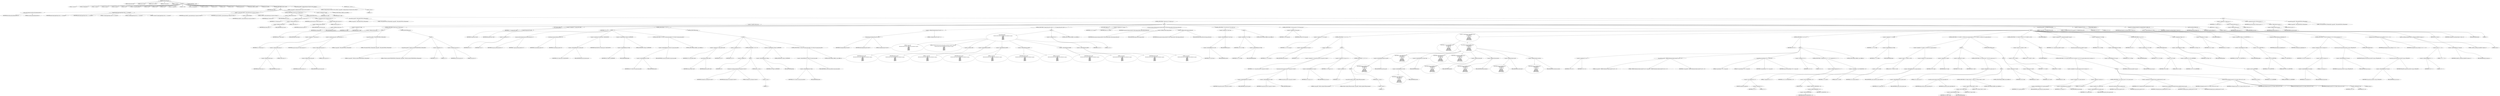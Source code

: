 digraph hostapd_notif_assoc {  
"1000121" [label = "(METHOD,hostapd_notif_assoc)" ]
"1000122" [label = "(PARAM,hostapd_data *hapd)" ]
"1000123" [label = "(PARAM,const u8 *addr)" ]
"1000124" [label = "(PARAM,const u8 *req_ies)" ]
"1000125" [label = "(PARAM,size_t req_ies_len)" ]
"1000126" [label = "(PARAM,int reassoc)" ]
"1000127" [label = "(BLOCK,,)" ]
"1000128" [label = "(LOCAL,v5: const u8 *)" ]
"1000129" [label = "(LOCAL,v6: hostapd_data *)" ]
"1000130" [label = "(LOCAL,v7: sta_info *)" ]
"1000131" [label = "(LOCAL,v8: sta_info *)" ]
"1000132" [label = "(LOCAL,v9: sta_info *)" ]
"1000133" [label = "(LOCAL,v10: int)" ]
"1000134" [label = "(LOCAL,v11: wpa_state_machine *)" ]
"1000135" [label = "(LOCAL,v12: int)" ]
"1000136" [label = "(LOCAL,v13: int)" ]
"1000137" [label = "(LOCAL,v14: int)" ]
"1000138" [label = "(LOCAL,v15: unsigned int)" ]
"1000139" [label = "(LOCAL,v17: u32)" ]
"1000140" [label = "(LOCAL,v18: hostapd_data *)" ]
"1000141" [label = "(LOCAL,v19: const u8 *)" ]
"1000142" [label = "(LOCAL,v20: u8 *)" ]
"1000143" [label = "(LOCAL,v21: int)" ]
"1000144" [label = "(LOCAL,v22: u32)" ]
"1000145" [label = "(LOCAL,wpa_ie_len: int)" ]
"1000146" [label = "(LOCAL,elems: ieee802_11_elems)" ]
"1000147" [label = "(LOCAL,eid: u8 [ 1080 ])" ]
"1000148" [label = "(CONTROL_STRUCTURE,if ( addr ),if ( addr ))" ]
"1000149" [label = "(IDENTIFIER,addr,if ( addr ))" ]
"1000150" [label = "(BLOCK,,)" ]
"1000151" [label = "(random_add_randomness,random_add_randomness(addr, 6u))" ]
"1000152" [label = "(IDENTIFIER,addr,random_add_randomness(addr, 6u))" ]
"1000153" [label = "(LITERAL,6u,random_add_randomness(addr, 6u))" ]
"1000154" [label = "(hostapd_logger,hostapd_logger(hapd, addr, 1u, 2, \"associated\"))" ]
"1000155" [label = "(IDENTIFIER,hapd,hostapd_logger(hapd, addr, 1u, 2, \"associated\"))" ]
"1000156" [label = "(IDENTIFIER,addr,hostapd_logger(hapd, addr, 1u, 2, \"associated\"))" ]
"1000157" [label = "(LITERAL,1u,hostapd_logger(hapd, addr, 1u, 2, \"associated\"))" ]
"1000158" [label = "(LITERAL,2,hostapd_logger(hapd, addr, 1u, 2, \"associated\"))" ]
"1000159" [label = "(LITERAL,\"associated\",hostapd_logger(hapd, addr, 1u, 2, \"associated\"))" ]
"1000160" [label = "(ieee802_11_parse_elems,ieee802_11_parse_elems(req_ies, req_ies_len, &elems, 0))" ]
"1000161" [label = "(IDENTIFIER,req_ies,ieee802_11_parse_elems(req_ies, req_ies_len, &elems, 0))" ]
"1000162" [label = "(IDENTIFIER,req_ies_len,ieee802_11_parse_elems(req_ies, req_ies_len, &elems, 0))" ]
"1000163" [label = "(<operator>.addressOf,&elems)" ]
"1000164" [label = "(IDENTIFIER,elems,ieee802_11_parse_elems(req_ies, req_ies_len, &elems, 0))" ]
"1000165" [label = "(LITERAL,0,ieee802_11_parse_elems(req_ies, req_ies_len, &elems, 0))" ]
"1000166" [label = "(CONTROL_STRUCTURE,if ( elems.wps_ie ),if ( elems.wps_ie ))" ]
"1000167" [label = "(<operator>.fieldAccess,elems.wps_ie)" ]
"1000168" [label = "(IDENTIFIER,elems,if ( elems.wps_ie ))" ]
"1000169" [label = "(FIELD_IDENTIFIER,wps_ie,wps_ie)" ]
"1000170" [label = "(BLOCK,,)" ]
"1000171" [label = "(<operator>.assignment,v5 = elems.wps_ie - 2)" ]
"1000172" [label = "(IDENTIFIER,v5,v5 = elems.wps_ie - 2)" ]
"1000173" [label = "(<operator>.subtraction,elems.wps_ie - 2)" ]
"1000174" [label = "(<operator>.fieldAccess,elems.wps_ie)" ]
"1000175" [label = "(IDENTIFIER,elems,elems.wps_ie - 2)" ]
"1000176" [label = "(FIELD_IDENTIFIER,wps_ie,wps_ie)" ]
"1000177" [label = "(LITERAL,2,elems.wps_ie - 2)" ]
"1000178" [label = "(<operator>.assignment,wpa_ie_len = elems.wps_ie_len + 2)" ]
"1000179" [label = "(IDENTIFIER,wpa_ie_len,wpa_ie_len = elems.wps_ie_len + 2)" ]
"1000180" [label = "(<operator>.addition,elems.wps_ie_len + 2)" ]
"1000181" [label = "(<operator>.fieldAccess,elems.wps_ie_len)" ]
"1000182" [label = "(IDENTIFIER,elems,elems.wps_ie_len + 2)" ]
"1000183" [label = "(FIELD_IDENTIFIER,wps_ie_len,wps_ie_len)" ]
"1000184" [label = "(LITERAL,2,elems.wps_ie_len + 2)" ]
"1000185" [label = "(wpa_printf,wpa_printf(2, \"STA included WPS IE in (Re)AssocReq\"))" ]
"1000186" [label = "(LITERAL,2,wpa_printf(2, \"STA included WPS IE in (Re)AssocReq\"))" ]
"1000187" [label = "(LITERAL,\"STA included WPS IE in (Re)AssocReq\",wpa_printf(2, \"STA included WPS IE in (Re)AssocReq\"))" ]
"1000188" [label = "(CONTROL_STRUCTURE,else,else)" ]
"1000189" [label = "(BLOCK,,)" ]
"1000190" [label = "(CONTROL_STRUCTURE,if ( !elems.rsn_ie ),if ( !elems.rsn_ie ))" ]
"1000191" [label = "(<operator>.logicalNot,!elems.rsn_ie)" ]
"1000192" [label = "(<operator>.fieldAccess,elems.rsn_ie)" ]
"1000193" [label = "(IDENTIFIER,elems,!elems.rsn_ie)" ]
"1000194" [label = "(FIELD_IDENTIFIER,rsn_ie,rsn_ie)" ]
"1000195" [label = "(BLOCK,,)" ]
"1000196" [label = "(<operator>.assignment,v6 = hapd)" ]
"1000197" [label = "(IDENTIFIER,v6,v6 = hapd)" ]
"1000198" [label = "(IDENTIFIER,hapd,v6 = hapd)" ]
"1000199" [label = "(CONTROL_STRUCTURE,if ( elems.wpa_ie ),if ( elems.wpa_ie ))" ]
"1000200" [label = "(<operator>.fieldAccess,elems.wpa_ie)" ]
"1000201" [label = "(IDENTIFIER,elems,if ( elems.wpa_ie ))" ]
"1000202" [label = "(FIELD_IDENTIFIER,wpa_ie,wpa_ie)" ]
"1000203" [label = "(BLOCK,,)" ]
"1000204" [label = "(<operator>.assignment,v5 = elems.wpa_ie - 2)" ]
"1000205" [label = "(IDENTIFIER,v5,v5 = elems.wpa_ie - 2)" ]
"1000206" [label = "(<operator>.subtraction,elems.wpa_ie - 2)" ]
"1000207" [label = "(<operator>.fieldAccess,elems.wpa_ie)" ]
"1000208" [label = "(IDENTIFIER,elems,elems.wpa_ie - 2)" ]
"1000209" [label = "(FIELD_IDENTIFIER,wpa_ie,wpa_ie)" ]
"1000210" [label = "(LITERAL,2,elems.wpa_ie - 2)" ]
"1000211" [label = "(<operator>.assignment,wpa_ie_len = elems.wpa_ie_len + 2)" ]
"1000212" [label = "(IDENTIFIER,wpa_ie_len,wpa_ie_len = elems.wpa_ie_len + 2)" ]
"1000213" [label = "(<operator>.addition,elems.wpa_ie_len + 2)" ]
"1000214" [label = "(<operator>.fieldAccess,elems.wpa_ie_len)" ]
"1000215" [label = "(IDENTIFIER,elems,elems.wpa_ie_len + 2)" ]
"1000216" [label = "(FIELD_IDENTIFIER,wpa_ie_len,wpa_ie_len)" ]
"1000217" [label = "(LITERAL,2,elems.wpa_ie_len + 2)" ]
"1000218" [label = "(wpa_printf,wpa_printf(2, \"STA included WPA IE in (Re)AssocReq\"))" ]
"1000219" [label = "(LITERAL,2,wpa_printf(2, \"STA included WPA IE in (Re)AssocReq\"))" ]
"1000220" [label = "(LITERAL,\"STA included WPA IE in (Re)AssocReq\",wpa_printf(2, \"STA included WPA IE in (Re)AssocReq\"))" ]
"1000221" [label = "(CONTROL_STRUCTURE,else,else)" ]
"1000222" [label = "(BLOCK,,)" ]
"1000223" [label = "(wpa_printf,wpa_printf(2, \"STA did not include WPS/RSN/WPA IE in (Re)AssocReq\"))" ]
"1000224" [label = "(LITERAL,2,wpa_printf(2, \"STA did not include WPS/RSN/WPA IE in (Re)AssocReq\"))" ]
"1000225" [label = "(LITERAL,\"STA did not include WPS/RSN/WPA IE in (Re)AssocReq\",wpa_printf(2, \"STA did not include WPS/RSN/WPA IE in (Re)AssocReq\"))" ]
"1000226" [label = "(<operator>.assignment,v5 = 0)" ]
"1000227" [label = "(IDENTIFIER,v5,v5 = 0)" ]
"1000228" [label = "(LITERAL,0,v5 = 0)" ]
"1000229" [label = "(<operator>.assignment,wpa_ie_len = 0)" ]
"1000230" [label = "(IDENTIFIER,wpa_ie_len,wpa_ie_len = 0)" ]
"1000231" [label = "(LITERAL,0,wpa_ie_len = 0)" ]
"1000232" [label = "(JUMP_TARGET,LABEL_8)" ]
"1000233" [label = "(<operator>.assignment,v7 = ap_get_sta(v6, addr))" ]
"1000234" [label = "(IDENTIFIER,v7,v7 = ap_get_sta(v6, addr))" ]
"1000235" [label = "(ap_get_sta,ap_get_sta(v6, addr))" ]
"1000236" [label = "(IDENTIFIER,v6,ap_get_sta(v6, addr))" ]
"1000237" [label = "(IDENTIFIER,addr,ap_get_sta(v6, addr))" ]
"1000238" [label = "(CONTROL_STRUCTURE,if ( v7 ),if ( v7 ))" ]
"1000239" [label = "(IDENTIFIER,v7,if ( v7 ))" ]
"1000240" [label = "(BLOCK,,)" ]
"1000241" [label = "(<operator>.assignment,v8 = v7)" ]
"1000242" [label = "(IDENTIFIER,v8,v8 = v7)" ]
"1000243" [label = "(IDENTIFIER,v7,v8 = v7)" ]
"1000244" [label = "(ap_sta_no_session_timeout,ap_sta_no_session_timeout(v6, v7))" ]
"1000245" [label = "(IDENTIFIER,v6,ap_sta_no_session_timeout(v6, v7))" ]
"1000246" [label = "(IDENTIFIER,v7,ap_sta_no_session_timeout(v6, v7))" ]
"1000247" [label = "(accounting_sta_stop,accounting_sta_stop(v6, v8))" ]
"1000248" [label = "(IDENTIFIER,v6,accounting_sta_stop(v6, v8))" ]
"1000249" [label = "(IDENTIFIER,v8,accounting_sta_stop(v6, v8))" ]
"1000250" [label = "(<operator>.assignment,v8->timeout_next = STA_NULLFUNC)" ]
"1000251" [label = "(<operator>.indirectFieldAccess,v8->timeout_next)" ]
"1000252" [label = "(IDENTIFIER,v8,v8->timeout_next = STA_NULLFUNC)" ]
"1000253" [label = "(FIELD_IDENTIFIER,timeout_next,timeout_next)" ]
"1000254" [label = "(IDENTIFIER,STA_NULLFUNC,v8->timeout_next = STA_NULLFUNC)" ]
"1000255" [label = "(<operators>.assignmentAnd,v8->flags &= 0xFFFECFFF)" ]
"1000256" [label = "(<operator>.indirectFieldAccess,v8->flags)" ]
"1000257" [label = "(IDENTIFIER,v8,v8->flags &= 0xFFFECFFF)" ]
"1000258" [label = "(FIELD_IDENTIFIER,flags,flags)" ]
"1000259" [label = "(LITERAL,0xFFFECFFF,v8->flags &= 0xFFFECFFF)" ]
"1000260" [label = "(CONTROL_STRUCTURE,if ( v6->iface->drv_max_acl_mac_addrs ),if ( v6->iface->drv_max_acl_mac_addrs ))" ]
"1000261" [label = "(<operator>.indirectFieldAccess,v6->iface->drv_max_acl_mac_addrs)" ]
"1000262" [label = "(<operator>.indirectFieldAccess,v6->iface)" ]
"1000263" [label = "(IDENTIFIER,v6,if ( v6->iface->drv_max_acl_mac_addrs ))" ]
"1000264" [label = "(FIELD_IDENTIFIER,iface,iface)" ]
"1000265" [label = "(FIELD_IDENTIFIER,drv_max_acl_mac_addrs,drv_max_acl_mac_addrs)" ]
"1000266" [label = "(CONTROL_STRUCTURE,goto LABEL_14;,goto LABEL_14;)" ]
"1000267" [label = "(CONTROL_STRUCTURE,else,else)" ]
"1000268" [label = "(BLOCK,,)" ]
"1000269" [label = "(<operator>.assignment,v9 = ap_sta_add(v6, addr))" ]
"1000270" [label = "(IDENTIFIER,v9,v9 = ap_sta_add(v6, addr))" ]
"1000271" [label = "(ap_sta_add,ap_sta_add(v6, addr))" ]
"1000272" [label = "(IDENTIFIER,v6,ap_sta_add(v6, addr))" ]
"1000273" [label = "(IDENTIFIER,addr,ap_sta_add(v6, addr))" ]
"1000274" [label = "(<operator>.assignment,v8 = v9)" ]
"1000275" [label = "(IDENTIFIER,v8,v8 = v9)" ]
"1000276" [label = "(IDENTIFIER,v9,v8 = v9)" ]
"1000277" [label = "(CONTROL_STRUCTURE,if ( !v9 ),if ( !v9 ))" ]
"1000278" [label = "(<operator>.logicalNot,!v9)" ]
"1000279" [label = "(IDENTIFIER,v9,!v9)" ]
"1000280" [label = "(BLOCK,,)" ]
"1000281" [label = "(hostapd_drv_sta_disassoc,hostapd_drv_sta_disassoc(v6, addr, 5))" ]
"1000282" [label = "(IDENTIFIER,v6,hostapd_drv_sta_disassoc(v6, addr, 5))" ]
"1000283" [label = "(IDENTIFIER,addr,hostapd_drv_sta_disassoc(v6, addr, 5))" ]
"1000284" [label = "(LITERAL,5,hostapd_drv_sta_disassoc(v6, addr, 5))" ]
"1000285" [label = "(RETURN,return -1;,return -1;)" ]
"1000286" [label = "(<operator>.minus,-1)" ]
"1000287" [label = "(LITERAL,1,-1)" ]
"1000288" [label = "(<operators>.assignmentAnd,v9->flags &= 0xFFFECFFF)" ]
"1000289" [label = "(<operator>.indirectFieldAccess,v9->flags)" ]
"1000290" [label = "(IDENTIFIER,v9,v9->flags &= 0xFFFECFFF)" ]
"1000291" [label = "(FIELD_IDENTIFIER,flags,flags)" ]
"1000292" [label = "(LITERAL,0xFFFECFFF,v9->flags &= 0xFFFECFFF)" ]
"1000293" [label = "(CONTROL_STRUCTURE,if ( v6->iface->drv_max_acl_mac_addrs ),if ( v6->iface->drv_max_acl_mac_addrs ))" ]
"1000294" [label = "(<operator>.indirectFieldAccess,v6->iface->drv_max_acl_mac_addrs)" ]
"1000295" [label = "(<operator>.indirectFieldAccess,v6->iface)" ]
"1000296" [label = "(IDENTIFIER,v6,if ( v6->iface->drv_max_acl_mac_addrs ))" ]
"1000297" [label = "(FIELD_IDENTIFIER,iface,iface)" ]
"1000298" [label = "(FIELD_IDENTIFIER,drv_max_acl_mac_addrs,drv_max_acl_mac_addrs)" ]
"1000299" [label = "(CONTROL_STRUCTURE,goto LABEL_14;,goto LABEL_14;)" ]
"1000300" [label = "(CONTROL_STRUCTURE,if ( hostapd_check_acl(v6, addr, 0) != 1 ),if ( hostapd_check_acl(v6, addr, 0) != 1 ))" ]
"1000301" [label = "(<operator>.notEquals,hostapd_check_acl(v6, addr, 0) != 1)" ]
"1000302" [label = "(hostapd_check_acl,hostapd_check_acl(v6, addr, 0))" ]
"1000303" [label = "(IDENTIFIER,v6,hostapd_check_acl(v6, addr, 0))" ]
"1000304" [label = "(IDENTIFIER,addr,hostapd_check_acl(v6, addr, 0))" ]
"1000305" [label = "(LITERAL,0,hostapd_check_acl(v6, addr, 0))" ]
"1000306" [label = "(LITERAL,1,hostapd_check_acl(v6, addr, 0) != 1)" ]
"1000307" [label = "(BLOCK,,)" ]
"1000308" [label = "(wpa_printf,wpa_printf(\n            3,\n            \"STA %02x:%02x:%02x:%02x:%02x:%02x not allowed to connect\",\n            *addr,\n            addr[1],\n            addr[2],\n            addr[3],\n            addr[4],\n            addr[5]))" ]
"1000309" [label = "(LITERAL,3,wpa_printf(\n            3,\n            \"STA %02x:%02x:%02x:%02x:%02x:%02x not allowed to connect\",\n            *addr,\n            addr[1],\n            addr[2],\n            addr[3],\n            addr[4],\n            addr[5]))" ]
"1000310" [label = "(LITERAL,\"STA %02x:%02x:%02x:%02x:%02x:%02x not allowed to connect\",wpa_printf(\n            3,\n            \"STA %02x:%02x:%02x:%02x:%02x:%02x not allowed to connect\",\n            *addr,\n            addr[1],\n            addr[2],\n            addr[3],\n            addr[4],\n            addr[5]))" ]
"1000311" [label = "(<operator>.indirection,*addr)" ]
"1000312" [label = "(IDENTIFIER,addr,wpa_printf(\n            3,\n            \"STA %02x:%02x:%02x:%02x:%02x:%02x not allowed to connect\",\n            *addr,\n            addr[1],\n            addr[2],\n            addr[3],\n            addr[4],\n            addr[5]))" ]
"1000313" [label = "(<operator>.indirectIndexAccess,addr[1])" ]
"1000314" [label = "(IDENTIFIER,addr,wpa_printf(\n            3,\n            \"STA %02x:%02x:%02x:%02x:%02x:%02x not allowed to connect\",\n            *addr,\n            addr[1],\n            addr[2],\n            addr[3],\n            addr[4],\n            addr[5]))" ]
"1000315" [label = "(LITERAL,1,wpa_printf(\n            3,\n            \"STA %02x:%02x:%02x:%02x:%02x:%02x not allowed to connect\",\n            *addr,\n            addr[1],\n            addr[2],\n            addr[3],\n            addr[4],\n            addr[5]))" ]
"1000316" [label = "(<operator>.indirectIndexAccess,addr[2])" ]
"1000317" [label = "(IDENTIFIER,addr,wpa_printf(\n            3,\n            \"STA %02x:%02x:%02x:%02x:%02x:%02x not allowed to connect\",\n            *addr,\n            addr[1],\n            addr[2],\n            addr[3],\n            addr[4],\n            addr[5]))" ]
"1000318" [label = "(LITERAL,2,wpa_printf(\n            3,\n            \"STA %02x:%02x:%02x:%02x:%02x:%02x not allowed to connect\",\n            *addr,\n            addr[1],\n            addr[2],\n            addr[3],\n            addr[4],\n            addr[5]))" ]
"1000319" [label = "(<operator>.indirectIndexAccess,addr[3])" ]
"1000320" [label = "(IDENTIFIER,addr,wpa_printf(\n            3,\n            \"STA %02x:%02x:%02x:%02x:%02x:%02x not allowed to connect\",\n            *addr,\n            addr[1],\n            addr[2],\n            addr[3],\n            addr[4],\n            addr[5]))" ]
"1000321" [label = "(LITERAL,3,wpa_printf(\n            3,\n            \"STA %02x:%02x:%02x:%02x:%02x:%02x not allowed to connect\",\n            *addr,\n            addr[1],\n            addr[2],\n            addr[3],\n            addr[4],\n            addr[5]))" ]
"1000322" [label = "(<operator>.indirectIndexAccess,addr[4])" ]
"1000323" [label = "(IDENTIFIER,addr,wpa_printf(\n            3,\n            \"STA %02x:%02x:%02x:%02x:%02x:%02x not allowed to connect\",\n            *addr,\n            addr[1],\n            addr[2],\n            addr[3],\n            addr[4],\n            addr[5]))" ]
"1000324" [label = "(LITERAL,4,wpa_printf(\n            3,\n            \"STA %02x:%02x:%02x:%02x:%02x:%02x not allowed to connect\",\n            *addr,\n            addr[1],\n            addr[2],\n            addr[3],\n            addr[4],\n            addr[5]))" ]
"1000325" [label = "(<operator>.indirectIndexAccess,addr[5])" ]
"1000326" [label = "(IDENTIFIER,addr,wpa_printf(\n            3,\n            \"STA %02x:%02x:%02x:%02x:%02x:%02x not allowed to connect\",\n            *addr,\n            addr[1],\n            addr[2],\n            addr[3],\n            addr[4],\n            addr[5]))" ]
"1000327" [label = "(LITERAL,5,wpa_printf(\n            3,\n            \"STA %02x:%02x:%02x:%02x:%02x:%02x not allowed to connect\",\n            *addr,\n            addr[1],\n            addr[2],\n            addr[3],\n            addr[4],\n            addr[5]))" ]
"1000328" [label = "(<operator>.assignment,v14 = 1)" ]
"1000329" [label = "(IDENTIFIER,v14,v14 = 1)" ]
"1000330" [label = "(LITERAL,1,v14 = 1)" ]
"1000331" [label = "(CONTROL_STRUCTURE,goto LABEL_31;,goto LABEL_31;)" ]
"1000332" [label = "(JUMP_TARGET,LABEL_14)" ]
"1000333" [label = "(<operator>.assignment,v10 = reassoc)" ]
"1000334" [label = "(IDENTIFIER,v10,v10 = reassoc)" ]
"1000335" [label = "(IDENTIFIER,reassoc,v10 = reassoc)" ]
"1000336" [label = "(ap_copy_sta_supp_op_classes,ap_copy_sta_supp_op_classes(v8, elems.supp_op_classes, elems.supp_op_classes_len))" ]
"1000337" [label = "(IDENTIFIER,v8,ap_copy_sta_supp_op_classes(v8, elems.supp_op_classes, elems.supp_op_classes_len))" ]
"1000338" [label = "(<operator>.fieldAccess,elems.supp_op_classes)" ]
"1000339" [label = "(IDENTIFIER,elems,ap_copy_sta_supp_op_classes(v8, elems.supp_op_classes, elems.supp_op_classes_len))" ]
"1000340" [label = "(FIELD_IDENTIFIER,supp_op_classes,supp_op_classes)" ]
"1000341" [label = "(<operator>.fieldAccess,elems.supp_op_classes_len)" ]
"1000342" [label = "(IDENTIFIER,elems,ap_copy_sta_supp_op_classes(v8, elems.supp_op_classes, elems.supp_op_classes_len))" ]
"1000343" [label = "(FIELD_IDENTIFIER,supp_op_classes_len,supp_op_classes_len)" ]
"1000344" [label = "(CONTROL_STRUCTURE,if ( !v6->conf->wpa ),if ( !v6->conf->wpa ))" ]
"1000345" [label = "(<operator>.logicalNot,!v6->conf->wpa)" ]
"1000346" [label = "(<operator>.indirectFieldAccess,v6->conf->wpa)" ]
"1000347" [label = "(<operator>.indirectFieldAccess,v6->conf)" ]
"1000348" [label = "(IDENTIFIER,v6,!v6->conf->wpa)" ]
"1000349" [label = "(FIELD_IDENTIFIER,conf,conf)" ]
"1000350" [label = "(FIELD_IDENTIFIER,wpa,wpa)" ]
"1000351" [label = "(BLOCK,,)" ]
"1000352" [label = "(<operator>.assignment,v15 = v8->flags)" ]
"1000353" [label = "(IDENTIFIER,v15,v15 = v8->flags)" ]
"1000354" [label = "(<operator>.indirectFieldAccess,v8->flags)" ]
"1000355" [label = "(IDENTIFIER,v8,v15 = v8->flags)" ]
"1000356" [label = "(FIELD_IDENTIFIER,flags,flags)" ]
"1000357" [label = "(CONTROL_STRUCTURE,goto LABEL_23;,goto LABEL_23;)" ]
"1000358" [label = "(CONTROL_STRUCTURE,if ( v5 && wpa_ie_len ),if ( v5 && wpa_ie_len ))" ]
"1000359" [label = "(<operator>.logicalAnd,v5 && wpa_ie_len)" ]
"1000360" [label = "(IDENTIFIER,v5,v5 && wpa_ie_len)" ]
"1000361" [label = "(IDENTIFIER,wpa_ie_len,v5 && wpa_ie_len)" ]
"1000362" [label = "(BLOCK,,)" ]
"1000363" [label = "(<operator>.assignment,v11 = v8->wpa_sm)" ]
"1000364" [label = "(IDENTIFIER,v11,v11 = v8->wpa_sm)" ]
"1000365" [label = "(<operator>.indirectFieldAccess,v8->wpa_sm)" ]
"1000366" [label = "(IDENTIFIER,v8,v11 = v8->wpa_sm)" ]
"1000367" [label = "(FIELD_IDENTIFIER,wpa_sm,wpa_sm)" ]
"1000368" [label = "(CONTROL_STRUCTURE,if ( !v11 ),if ( !v11 ))" ]
"1000369" [label = "(<operator>.logicalNot,!v11)" ]
"1000370" [label = "(IDENTIFIER,v11,!v11)" ]
"1000371" [label = "(BLOCK,,)" ]
"1000372" [label = "(<operator>.assignment,v11 = wpa_auth_sta_init(v6->wpa_auth, v8->addr, 0))" ]
"1000373" [label = "(IDENTIFIER,v11,v11 = wpa_auth_sta_init(v6->wpa_auth, v8->addr, 0))" ]
"1000374" [label = "(wpa_auth_sta_init,wpa_auth_sta_init(v6->wpa_auth, v8->addr, 0))" ]
"1000375" [label = "(<operator>.indirectFieldAccess,v6->wpa_auth)" ]
"1000376" [label = "(IDENTIFIER,v6,wpa_auth_sta_init(v6->wpa_auth, v8->addr, 0))" ]
"1000377" [label = "(FIELD_IDENTIFIER,wpa_auth,wpa_auth)" ]
"1000378" [label = "(<operator>.indirectFieldAccess,v8->addr)" ]
"1000379" [label = "(IDENTIFIER,v8,wpa_auth_sta_init(v6->wpa_auth, v8->addr, 0))" ]
"1000380" [label = "(FIELD_IDENTIFIER,addr,addr)" ]
"1000381" [label = "(LITERAL,0,wpa_auth_sta_init(v6->wpa_auth, v8->addr, 0))" ]
"1000382" [label = "(<operator>.assignment,v8->wpa_sm = v11)" ]
"1000383" [label = "(<operator>.indirectFieldAccess,v8->wpa_sm)" ]
"1000384" [label = "(IDENTIFIER,v8,v8->wpa_sm = v11)" ]
"1000385" [label = "(FIELD_IDENTIFIER,wpa_sm,wpa_sm)" ]
"1000386" [label = "(IDENTIFIER,v11,v8->wpa_sm = v11)" ]
"1000387" [label = "(CONTROL_STRUCTURE,if ( !v11 ),if ( !v11 ))" ]
"1000388" [label = "(<operator>.logicalNot,!v11)" ]
"1000389" [label = "(IDENTIFIER,v11,!v11)" ]
"1000390" [label = "(BLOCK,,)" ]
"1000391" [label = "(wpa_printf,wpa_printf(5, \"Failed to initialize WPA state machine\"))" ]
"1000392" [label = "(LITERAL,5,wpa_printf(5, \"Failed to initialize WPA state machine\"))" ]
"1000393" [label = "(LITERAL,\"Failed to initialize WPA state machine\",wpa_printf(5, \"Failed to initialize WPA state machine\"))" ]
"1000394" [label = "(RETURN,return -1;,return -1;)" ]
"1000395" [label = "(<operator>.minus,-1)" ]
"1000396" [label = "(LITERAL,1,-1)" ]
"1000397" [label = "(<operator>.assignment,v12 = wpa_validate_wpa_ie(\n                  hapd->wpa_auth,\n                  v11,\n                  v6->iface->freq,\n                  v5,\n                  wpa_ie_len,\n                  elems.mdie,\n                  elems.mdie_len,\n                  elems.owe_dh,\n                  elems.owe_dh_len))" ]
"1000398" [label = "(IDENTIFIER,v12,v12 = wpa_validate_wpa_ie(\n                  hapd->wpa_auth,\n                  v11,\n                  v6->iface->freq,\n                  v5,\n                  wpa_ie_len,\n                  elems.mdie,\n                  elems.mdie_len,\n                  elems.owe_dh,\n                  elems.owe_dh_len))" ]
"1000399" [label = "(wpa_validate_wpa_ie,wpa_validate_wpa_ie(\n                  hapd->wpa_auth,\n                  v11,\n                  v6->iface->freq,\n                  v5,\n                  wpa_ie_len,\n                  elems.mdie,\n                  elems.mdie_len,\n                  elems.owe_dh,\n                  elems.owe_dh_len))" ]
"1000400" [label = "(<operator>.indirectFieldAccess,hapd->wpa_auth)" ]
"1000401" [label = "(IDENTIFIER,hapd,wpa_validate_wpa_ie(\n                  hapd->wpa_auth,\n                  v11,\n                  v6->iface->freq,\n                  v5,\n                  wpa_ie_len,\n                  elems.mdie,\n                  elems.mdie_len,\n                  elems.owe_dh,\n                  elems.owe_dh_len))" ]
"1000402" [label = "(FIELD_IDENTIFIER,wpa_auth,wpa_auth)" ]
"1000403" [label = "(IDENTIFIER,v11,wpa_validate_wpa_ie(\n                  hapd->wpa_auth,\n                  v11,\n                  v6->iface->freq,\n                  v5,\n                  wpa_ie_len,\n                  elems.mdie,\n                  elems.mdie_len,\n                  elems.owe_dh,\n                  elems.owe_dh_len))" ]
"1000404" [label = "(<operator>.indirectFieldAccess,v6->iface->freq)" ]
"1000405" [label = "(<operator>.indirectFieldAccess,v6->iface)" ]
"1000406" [label = "(IDENTIFIER,v6,wpa_validate_wpa_ie(\n                  hapd->wpa_auth,\n                  v11,\n                  v6->iface->freq,\n                  v5,\n                  wpa_ie_len,\n                  elems.mdie,\n                  elems.mdie_len,\n                  elems.owe_dh,\n                  elems.owe_dh_len))" ]
"1000407" [label = "(FIELD_IDENTIFIER,iface,iface)" ]
"1000408" [label = "(FIELD_IDENTIFIER,freq,freq)" ]
"1000409" [label = "(IDENTIFIER,v5,wpa_validate_wpa_ie(\n                  hapd->wpa_auth,\n                  v11,\n                  v6->iface->freq,\n                  v5,\n                  wpa_ie_len,\n                  elems.mdie,\n                  elems.mdie_len,\n                  elems.owe_dh,\n                  elems.owe_dh_len))" ]
"1000410" [label = "(IDENTIFIER,wpa_ie_len,wpa_validate_wpa_ie(\n                  hapd->wpa_auth,\n                  v11,\n                  v6->iface->freq,\n                  v5,\n                  wpa_ie_len,\n                  elems.mdie,\n                  elems.mdie_len,\n                  elems.owe_dh,\n                  elems.owe_dh_len))" ]
"1000411" [label = "(<operator>.fieldAccess,elems.mdie)" ]
"1000412" [label = "(IDENTIFIER,elems,wpa_validate_wpa_ie(\n                  hapd->wpa_auth,\n                  v11,\n                  v6->iface->freq,\n                  v5,\n                  wpa_ie_len,\n                  elems.mdie,\n                  elems.mdie_len,\n                  elems.owe_dh,\n                  elems.owe_dh_len))" ]
"1000413" [label = "(FIELD_IDENTIFIER,mdie,mdie)" ]
"1000414" [label = "(<operator>.fieldAccess,elems.mdie_len)" ]
"1000415" [label = "(IDENTIFIER,elems,wpa_validate_wpa_ie(\n                  hapd->wpa_auth,\n                  v11,\n                  v6->iface->freq,\n                  v5,\n                  wpa_ie_len,\n                  elems.mdie,\n                  elems.mdie_len,\n                  elems.owe_dh,\n                  elems.owe_dh_len))" ]
"1000416" [label = "(FIELD_IDENTIFIER,mdie_len,mdie_len)" ]
"1000417" [label = "(<operator>.fieldAccess,elems.owe_dh)" ]
"1000418" [label = "(IDENTIFIER,elems,wpa_validate_wpa_ie(\n                  hapd->wpa_auth,\n                  v11,\n                  v6->iface->freq,\n                  v5,\n                  wpa_ie_len,\n                  elems.mdie,\n                  elems.mdie_len,\n                  elems.owe_dh,\n                  elems.owe_dh_len))" ]
"1000419" [label = "(FIELD_IDENTIFIER,owe_dh,owe_dh)" ]
"1000420" [label = "(<operator>.fieldAccess,elems.owe_dh_len)" ]
"1000421" [label = "(IDENTIFIER,elems,wpa_validate_wpa_ie(\n                  hapd->wpa_auth,\n                  v11,\n                  v6->iface->freq,\n                  v5,\n                  wpa_ie_len,\n                  elems.mdie,\n                  elems.mdie_len,\n                  elems.owe_dh,\n                  elems.owe_dh_len))" ]
"1000422" [label = "(FIELD_IDENTIFIER,owe_dh_len,owe_dh_len)" ]
"1000423" [label = "(CONTROL_STRUCTURE,if ( v12 ),if ( v12 ))" ]
"1000424" [label = "(IDENTIFIER,v12,if ( v12 ))" ]
"1000425" [label = "(BLOCK,,)" ]
"1000426" [label = "(<operator>.assignment,v13 = v12)" ]
"1000427" [label = "(IDENTIFIER,v13,v13 = v12)" ]
"1000428" [label = "(IDENTIFIER,v12,v13 = v12)" ]
"1000429" [label = "(wpa_printf,wpa_printf(2, \"WPA/RSN information element rejected? (res %u)\", v12))" ]
"1000430" [label = "(LITERAL,2,wpa_printf(2, \"WPA/RSN information element rejected? (res %u)\", v12))" ]
"1000431" [label = "(LITERAL,\"WPA/RSN information element rejected? (res %u)\",wpa_printf(2, \"WPA/RSN information element rejected? (res %u)\", v12))" ]
"1000432" [label = "(IDENTIFIER,v12,wpa_printf(2, \"WPA/RSN information element rejected? (res %u)\", v12))" ]
"1000433" [label = "(wpa_hexdump,wpa_hexdump(2, \"IE\", v5, wpa_ie_len))" ]
"1000434" [label = "(LITERAL,2,wpa_hexdump(2, \"IE\", v5, wpa_ie_len))" ]
"1000435" [label = "(LITERAL,\"IE\",wpa_hexdump(2, \"IE\", v5, wpa_ie_len))" ]
"1000436" [label = "(IDENTIFIER,v5,wpa_hexdump(2, \"IE\", v5, wpa_ie_len))" ]
"1000437" [label = "(IDENTIFIER,wpa_ie_len,wpa_hexdump(2, \"IE\", v5, wpa_ie_len))" ]
"1000438" [label = "(<operator>.assignment,v14 = 13)" ]
"1000439" [label = "(IDENTIFIER,v14,v14 = 13)" ]
"1000440" [label = "(LITERAL,13,v14 = 13)" ]
"1000441" [label = "(CONTROL_STRUCTURE,if ( (unsigned int)(v13 - 2) < 7 ),if ( (unsigned int)(v13 - 2) < 7 ))" ]
"1000442" [label = "(<operator>.lessThan,(unsigned int)(v13 - 2) < 7)" ]
"1000443" [label = "(<operator>.cast,(unsigned int)(v13 - 2))" ]
"1000444" [label = "(UNKNOWN,unsigned int,unsigned int)" ]
"1000445" [label = "(<operator>.subtraction,v13 - 2)" ]
"1000446" [label = "(IDENTIFIER,v13,v13 - 2)" ]
"1000447" [label = "(LITERAL,2,v13 - 2)" ]
"1000448" [label = "(LITERAL,7,(unsigned int)(v13 - 2) < 7)" ]
"1000449" [label = "(<operator>.assignment,v14 = (int)*(&off_80CD528 + v13))" ]
"1000450" [label = "(IDENTIFIER,v14,v14 = (int)*(&off_80CD528 + v13))" ]
"1000451" [label = "(<operator>.cast,(int)*(&off_80CD528 + v13))" ]
"1000452" [label = "(UNKNOWN,int,int)" ]
"1000453" [label = "(<operator>.indirection,*(&off_80CD528 + v13))" ]
"1000454" [label = "(<operator>.addition,&off_80CD528 + v13)" ]
"1000455" [label = "(<operator>.addressOf,&off_80CD528)" ]
"1000456" [label = "(IDENTIFIER,off_80CD528,&off_80CD528 + v13)" ]
"1000457" [label = "(IDENTIFIER,v13,&off_80CD528 + v13)" ]
"1000458" [label = "(CONTROL_STRUCTURE,goto LABEL_31;,goto LABEL_31;)" ]
"1000459" [label = "(<operator>.assignment,v17 = v8->flags)" ]
"1000460" [label = "(IDENTIFIER,v17,v17 = v8->flags)" ]
"1000461" [label = "(<operator>.indirectFieldAccess,v8->flags)" ]
"1000462" [label = "(IDENTIFIER,v8,v17 = v8->flags)" ]
"1000463" [label = "(FIELD_IDENTIFIER,flags,flags)" ]
"1000464" [label = "(CONTROL_STRUCTURE,if ( (v17 & 0x402) == 1026 && !v8->sa_query_timed_out ),if ( (v17 & 0x402) == 1026 && !v8->sa_query_timed_out ))" ]
"1000465" [label = "(<operator>.logicalAnd,(v17 & 0x402) == 1026 && !v8->sa_query_timed_out)" ]
"1000466" [label = "(<operator>.equals,(v17 & 0x402) == 1026)" ]
"1000467" [label = "(<operator>.and,v17 & 0x402)" ]
"1000468" [label = "(IDENTIFIER,v17,v17 & 0x402)" ]
"1000469" [label = "(LITERAL,0x402,v17 & 0x402)" ]
"1000470" [label = "(LITERAL,1026,(v17 & 0x402) == 1026)" ]
"1000471" [label = "(<operator>.logicalNot,!v8->sa_query_timed_out)" ]
"1000472" [label = "(<operator>.indirectFieldAccess,v8->sa_query_timed_out)" ]
"1000473" [label = "(IDENTIFIER,v8,!v8->sa_query_timed_out)" ]
"1000474" [label = "(FIELD_IDENTIFIER,sa_query_timed_out,sa_query_timed_out)" ]
"1000475" [label = "(BLOCK,,)" ]
"1000476" [label = "(<operator>.assignment,v18 = hapd)" ]
"1000477" [label = "(IDENTIFIER,v18,v18 = hapd)" ]
"1000478" [label = "(IDENTIFIER,hapd,v18 = hapd)" ]
"1000479" [label = "(<operator>.assignment,v19 = addr)" ]
"1000480" [label = "(IDENTIFIER,v19,v19 = addr)" ]
"1000481" [label = "(IDENTIFIER,addr,v19 = addr)" ]
"1000482" [label = "(CONTROL_STRUCTURE,if ( v8->sa_query_count > 0 ),if ( v8->sa_query_count > 0 ))" ]
"1000483" [label = "(<operator>.greaterThan,v8->sa_query_count > 0)" ]
"1000484" [label = "(<operator>.indirectFieldAccess,v8->sa_query_count)" ]
"1000485" [label = "(IDENTIFIER,v8,v8->sa_query_count > 0)" ]
"1000486" [label = "(FIELD_IDENTIFIER,sa_query_count,sa_query_count)" ]
"1000487" [label = "(LITERAL,0,v8->sa_query_count > 0)" ]
"1000488" [label = "(BLOCK,,)" ]
"1000489" [label = "(ap_check_sa_query_timeout,ap_check_sa_query_timeout(hapd, v8))" ]
"1000490" [label = "(IDENTIFIER,hapd,ap_check_sa_query_timeout(hapd, v8))" ]
"1000491" [label = "(IDENTIFIER,v8,ap_check_sa_query_timeout(hapd, v8))" ]
"1000492" [label = "(CONTROL_STRUCTURE,if ( (v8->flags & 0x402) == 1026 ),if ( (v8->flags & 0x402) == 1026 ))" ]
"1000493" [label = "(<operator>.equals,(v8->flags & 0x402) == 1026)" ]
"1000494" [label = "(<operator>.and,v8->flags & 0x402)" ]
"1000495" [label = "(<operator>.indirectFieldAccess,v8->flags)" ]
"1000496" [label = "(IDENTIFIER,v8,v8->flags & 0x402)" ]
"1000497" [label = "(FIELD_IDENTIFIER,flags,flags)" ]
"1000498" [label = "(LITERAL,0x402,v8->flags & 0x402)" ]
"1000499" [label = "(LITERAL,1026,(v8->flags & 0x402) == 1026)" ]
"1000500" [label = "(CONTROL_STRUCTURE,goto LABEL_40;,goto LABEL_40;)" ]
"1000501" [label = "(CONTROL_STRUCTURE,goto LABEL_49;,goto LABEL_49;)" ]
"1000502" [label = "(CONTROL_STRUCTURE,else,else)" ]
"1000503" [label = "(BLOCK,,)" ]
"1000504" [label = "(<operator>.assignment,v18 = hapd)" ]
"1000505" [label = "(IDENTIFIER,v18,v18 = hapd)" ]
"1000506" [label = "(IDENTIFIER,hapd,v18 = hapd)" ]
"1000507" [label = "(<operator>.assignment,v19 = addr)" ]
"1000508" [label = "(IDENTIFIER,v19,v19 = addr)" ]
"1000509" [label = "(IDENTIFIER,addr,v19 = addr)" ]
"1000510" [label = "(CONTROL_STRUCTURE,if ( (v17 & 0x402) == 1026 ),if ( (v17 & 0x402) == 1026 ))" ]
"1000511" [label = "(<operator>.equals,(v17 & 0x402) == 1026)" ]
"1000512" [label = "(<operator>.and,v17 & 0x402)" ]
"1000513" [label = "(IDENTIFIER,v17,v17 & 0x402)" ]
"1000514" [label = "(LITERAL,0x402,v17 & 0x402)" ]
"1000515" [label = "(LITERAL,1026,(v17 & 0x402) == 1026)" ]
"1000516" [label = "(BLOCK,,)" ]
"1000517" [label = "(JUMP_TARGET,LABEL_40)" ]
"1000518" [label = "(CONTROL_STRUCTURE,if ( !v8->sa_query_timed_out && v8->auth_alg != 2 ),if ( !v8->sa_query_timed_out && v8->auth_alg != 2 ))" ]
"1000519" [label = "(<operator>.logicalAnd,!v8->sa_query_timed_out && v8->auth_alg != 2)" ]
"1000520" [label = "(<operator>.logicalNot,!v8->sa_query_timed_out)" ]
"1000521" [label = "(<operator>.indirectFieldAccess,v8->sa_query_timed_out)" ]
"1000522" [label = "(IDENTIFIER,v8,!v8->sa_query_timed_out)" ]
"1000523" [label = "(FIELD_IDENTIFIER,sa_query_timed_out,sa_query_timed_out)" ]
"1000524" [label = "(<operator>.notEquals,v8->auth_alg != 2)" ]
"1000525" [label = "(<operator>.indirectFieldAccess,v8->auth_alg)" ]
"1000526" [label = "(IDENTIFIER,v8,v8->auth_alg != 2)" ]
"1000527" [label = "(FIELD_IDENTIFIER,auth_alg,auth_alg)" ]
"1000528" [label = "(LITERAL,2,v8->auth_alg != 2)" ]
"1000529" [label = "(BLOCK,,)" ]
"1000530" [label = "(CONTROL_STRUCTURE,if ( !v8->sa_query_count ),if ( !v8->sa_query_count ))" ]
"1000531" [label = "(<operator>.logicalNot,!v8->sa_query_count)" ]
"1000532" [label = "(<operator>.indirectFieldAccess,v8->sa_query_count)" ]
"1000533" [label = "(IDENTIFIER,v8,!v8->sa_query_count)" ]
"1000534" [label = "(FIELD_IDENTIFIER,sa_query_count,sa_query_count)" ]
"1000535" [label = "(ap_sta_start_sa_query,ap_sta_start_sa_query(v18, v8))" ]
"1000536" [label = "(IDENTIFIER,v18,ap_sta_start_sa_query(v18, v8))" ]
"1000537" [label = "(IDENTIFIER,v8,ap_sta_start_sa_query(v18, v8))" ]
"1000538" [label = "(<operator>.assignment,v20 = hostapd_eid_assoc_comeback_time(v18, v8, eid))" ]
"1000539" [label = "(IDENTIFIER,v20,v20 = hostapd_eid_assoc_comeback_time(v18, v8, eid))" ]
"1000540" [label = "(hostapd_eid_assoc_comeback_time,hostapd_eid_assoc_comeback_time(v18, v8, eid))" ]
"1000541" [label = "(IDENTIFIER,v18,hostapd_eid_assoc_comeback_time(v18, v8, eid))" ]
"1000542" [label = "(IDENTIFIER,v8,hostapd_eid_assoc_comeback_time(v18, v8, eid))" ]
"1000543" [label = "(IDENTIFIER,eid,hostapd_eid_assoc_comeback_time(v18, v8, eid))" ]
"1000544" [label = "(hostapd_sta_assoc,hostapd_sta_assoc(v18, v19, reassoc, 0x1Eu, eid, v20 - eid))" ]
"1000545" [label = "(IDENTIFIER,v18,hostapd_sta_assoc(v18, v19, reassoc, 0x1Eu, eid, v20 - eid))" ]
"1000546" [label = "(IDENTIFIER,v19,hostapd_sta_assoc(v18, v19, reassoc, 0x1Eu, eid, v20 - eid))" ]
"1000547" [label = "(IDENTIFIER,reassoc,hostapd_sta_assoc(v18, v19, reassoc, 0x1Eu, eid, v20 - eid))" ]
"1000548" [label = "(LITERAL,0x1Eu,hostapd_sta_assoc(v18, v19, reassoc, 0x1Eu, eid, v20 - eid))" ]
"1000549" [label = "(IDENTIFIER,eid,hostapd_sta_assoc(v18, v19, reassoc, 0x1Eu, eid, v20 - eid))" ]
"1000550" [label = "(<operator>.subtraction,v20 - eid)" ]
"1000551" [label = "(IDENTIFIER,v20,v20 - eid)" ]
"1000552" [label = "(IDENTIFIER,eid,v20 - eid)" ]
"1000553" [label = "(RETURN,return 0;,return 0;)" ]
"1000554" [label = "(LITERAL,0,return 0;)" ]
"1000555" [label = "(JUMP_TARGET,LABEL_49)" ]
"1000556" [label = "(<operator>.assignment,v21 = wpa_auth_uses_mfp(v8->wpa_sm))" ]
"1000557" [label = "(IDENTIFIER,v21,v21 = wpa_auth_uses_mfp(v8->wpa_sm))" ]
"1000558" [label = "(wpa_auth_uses_mfp,wpa_auth_uses_mfp(v8->wpa_sm))" ]
"1000559" [label = "(<operator>.indirectFieldAccess,v8->wpa_sm)" ]
"1000560" [label = "(IDENTIFIER,v8,wpa_auth_uses_mfp(v8->wpa_sm))" ]
"1000561" [label = "(FIELD_IDENTIFIER,wpa_sm,wpa_sm)" ]
"1000562" [label = "(<operator>.assignment,v22 = v8->flags)" ]
"1000563" [label = "(IDENTIFIER,v22,v22 = v8->flags)" ]
"1000564" [label = "(<operator>.indirectFieldAccess,v8->flags)" ]
"1000565" [label = "(IDENTIFIER,v8,v22 = v8->flags)" ]
"1000566" [label = "(FIELD_IDENTIFIER,flags,flags)" ]
"1000567" [label = "(CONTROL_STRUCTURE,if ( v21 ),if ( v21 ))" ]
"1000568" [label = "(IDENTIFIER,v21,if ( v21 ))" ]
"1000569" [label = "(<operator>.assignment,v15 = v22 | 0x400)" ]
"1000570" [label = "(IDENTIFIER,v15,v15 = v22 | 0x400)" ]
"1000571" [label = "(<operator>.or,v22 | 0x400)" ]
"1000572" [label = "(IDENTIFIER,v22,v22 | 0x400)" ]
"1000573" [label = "(LITERAL,0x400,v22 | 0x400)" ]
"1000574" [label = "(CONTROL_STRUCTURE,else,else)" ]
"1000575" [label = "(<operator>.assignment,v15 = v22 & 0xFFFFFBFF)" ]
"1000576" [label = "(IDENTIFIER,v15,v15 = v22 & 0xFFFFFBFF)" ]
"1000577" [label = "(<operator>.and,v22 & 0xFFFFFBFF)" ]
"1000578" [label = "(IDENTIFIER,v22,v22 & 0xFFFFFBFF)" ]
"1000579" [label = "(LITERAL,0xFFFFFBFF,v22 & 0xFFFFFBFF)" ]
"1000580" [label = "(<operator>.assignment,v8->flags = v15)" ]
"1000581" [label = "(<operator>.indirectFieldAccess,v8->flags)" ]
"1000582" [label = "(IDENTIFIER,v8,v8->flags = v15)" ]
"1000583" [label = "(FIELD_IDENTIFIER,flags,flags)" ]
"1000584" [label = "(IDENTIFIER,v15,v8->flags = v15)" ]
"1000585" [label = "(<operator>.assignment,v10 = reassoc)" ]
"1000586" [label = "(IDENTIFIER,v10,v10 = reassoc)" ]
"1000587" [label = "(IDENTIFIER,reassoc,v10 = reassoc)" ]
"1000588" [label = "(JUMP_TARGET,LABEL_23)" ]
"1000589" [label = "(<operator>.assignment,v8->flags = v15 & 0xFFF7FFFC | 3)" ]
"1000590" [label = "(<operator>.indirectFieldAccess,v8->flags)" ]
"1000591" [label = "(IDENTIFIER,v8,v8->flags = v15 & 0xFFF7FFFC | 3)" ]
"1000592" [label = "(FIELD_IDENTIFIER,flags,flags)" ]
"1000593" [label = "(<operator>.or,v15 & 0xFFF7FFFC | 3)" ]
"1000594" [label = "(<operator>.and,v15 & 0xFFF7FFFC)" ]
"1000595" [label = "(IDENTIFIER,v15,v15 & 0xFFF7FFFC)" ]
"1000596" [label = "(LITERAL,0xFFF7FFFC,v15 & 0xFFF7FFFC)" ]
"1000597" [label = "(LITERAL,3,v15 & 0xFFF7FFFC | 3)" ]
"1000598" [label = "(hostapd_set_sta_flags,hostapd_set_sta_flags(hapd, v8))" ]
"1000599" [label = "(IDENTIFIER,hapd,hostapd_set_sta_flags(hapd, v8))" ]
"1000600" [label = "(IDENTIFIER,v8,hostapd_set_sta_flags(hapd, v8))" ]
"1000601" [label = "(CONTROL_STRUCTURE,if ( v10 && v8->auth_alg == 2 ),if ( v10 && v8->auth_alg == 2 ))" ]
"1000602" [label = "(<operator>.logicalAnd,v10 && v8->auth_alg == 2)" ]
"1000603" [label = "(IDENTIFIER,v10,v10 && v8->auth_alg == 2)" ]
"1000604" [label = "(<operator>.equals,v8->auth_alg == 2)" ]
"1000605" [label = "(<operator>.indirectFieldAccess,v8->auth_alg)" ]
"1000606" [label = "(IDENTIFIER,v8,v8->auth_alg == 2)" ]
"1000607" [label = "(FIELD_IDENTIFIER,auth_alg,auth_alg)" ]
"1000608" [label = "(LITERAL,2,v8->auth_alg == 2)" ]
"1000609" [label = "(wpa_auth_sm_event,wpa_auth_sm_event(v8->wpa_sm, WPA_ASSOC_FT))" ]
"1000610" [label = "(<operator>.indirectFieldAccess,v8->wpa_sm)" ]
"1000611" [label = "(IDENTIFIER,v8,wpa_auth_sm_event(v8->wpa_sm, WPA_ASSOC_FT))" ]
"1000612" [label = "(FIELD_IDENTIFIER,wpa_sm,wpa_sm)" ]
"1000613" [label = "(IDENTIFIER,WPA_ASSOC_FT,wpa_auth_sm_event(v8->wpa_sm, WPA_ASSOC_FT))" ]
"1000614" [label = "(CONTROL_STRUCTURE,else,else)" ]
"1000615" [label = "(wpa_auth_sm_event,wpa_auth_sm_event(v8->wpa_sm, WPA_ASSOC))" ]
"1000616" [label = "(<operator>.indirectFieldAccess,v8->wpa_sm)" ]
"1000617" [label = "(IDENTIFIER,v8,wpa_auth_sm_event(v8->wpa_sm, WPA_ASSOC))" ]
"1000618" [label = "(FIELD_IDENTIFIER,wpa_sm,wpa_sm)" ]
"1000619" [label = "(IDENTIFIER,WPA_ASSOC,wpa_auth_sm_event(v8->wpa_sm, WPA_ASSOC))" ]
"1000620" [label = "(hostapd_new_assoc_sta,hostapd_new_assoc_sta(hapd, v8, (v15 >> 1) & 1))" ]
"1000621" [label = "(IDENTIFIER,hapd,hostapd_new_assoc_sta(hapd, v8, (v15 >> 1) & 1))" ]
"1000622" [label = "(IDENTIFIER,v8,hostapd_new_assoc_sta(hapd, v8, (v15 >> 1) & 1))" ]
"1000623" [label = "(<operator>.and,(v15 >> 1) & 1)" ]
"1000624" [label = "(<operator>.arithmeticShiftRight,v15 >> 1)" ]
"1000625" [label = "(IDENTIFIER,v15,v15 >> 1)" ]
"1000626" [label = "(LITERAL,1,v15 >> 1)" ]
"1000627" [label = "(LITERAL,1,(v15 >> 1) & 1)" ]
"1000628" [label = "(ieee802_1x_notify_port_enabled,ieee802_1x_notify_port_enabled(v8->eapol_sm, 1))" ]
"1000629" [label = "(<operator>.indirectFieldAccess,v8->eapol_sm)" ]
"1000630" [label = "(IDENTIFIER,v8,ieee802_1x_notify_port_enabled(v8->eapol_sm, 1))" ]
"1000631" [label = "(FIELD_IDENTIFIER,eapol_sm,eapol_sm)" ]
"1000632" [label = "(LITERAL,1,ieee802_1x_notify_port_enabled(v8->eapol_sm, 1))" ]
"1000633" [label = "(RETURN,return 0;,return 0;)" ]
"1000634" [label = "(LITERAL,0,return 0;)" ]
"1000635" [label = "(wpa_printf,wpa_printf(2, \"No WPA/RSN IE from STA\"))" ]
"1000636" [label = "(LITERAL,2,wpa_printf(2, \"No WPA/RSN IE from STA\"))" ]
"1000637" [label = "(LITERAL,\"No WPA/RSN IE from STA\",wpa_printf(2, \"No WPA/RSN IE from STA\"))" ]
"1000638" [label = "(<operator>.assignment,v14 = 13)" ]
"1000639" [label = "(IDENTIFIER,v14,v14 = 13)" ]
"1000640" [label = "(LITERAL,13,v14 = 13)" ]
"1000641" [label = "(JUMP_TARGET,LABEL_31)" ]
"1000642" [label = "(hostapd_drv_sta_disassoc,hostapd_drv_sta_disassoc(hapd, v8->addr, v14))" ]
"1000643" [label = "(IDENTIFIER,hapd,hostapd_drv_sta_disassoc(hapd, v8->addr, v14))" ]
"1000644" [label = "(<operator>.indirectFieldAccess,v8->addr)" ]
"1000645" [label = "(IDENTIFIER,v8,hostapd_drv_sta_disassoc(hapd, v8->addr, v14))" ]
"1000646" [label = "(FIELD_IDENTIFIER,addr,addr)" ]
"1000647" [label = "(IDENTIFIER,v14,hostapd_drv_sta_disassoc(hapd, v8->addr, v14))" ]
"1000648" [label = "(ap_free_sta,ap_free_sta(hapd, v8))" ]
"1000649" [label = "(IDENTIFIER,hapd,ap_free_sta(hapd, v8))" ]
"1000650" [label = "(IDENTIFIER,v8,ap_free_sta(hapd, v8))" ]
"1000651" [label = "(RETURN,return -1;,return -1;)" ]
"1000652" [label = "(<operator>.minus,-1)" ]
"1000653" [label = "(LITERAL,1,-1)" ]
"1000654" [label = "(<operator>.assignment,v5 = elems.rsn_ie - 2)" ]
"1000655" [label = "(IDENTIFIER,v5,v5 = elems.rsn_ie - 2)" ]
"1000656" [label = "(<operator>.subtraction,elems.rsn_ie - 2)" ]
"1000657" [label = "(<operator>.fieldAccess,elems.rsn_ie)" ]
"1000658" [label = "(IDENTIFIER,elems,elems.rsn_ie - 2)" ]
"1000659" [label = "(FIELD_IDENTIFIER,rsn_ie,rsn_ie)" ]
"1000660" [label = "(LITERAL,2,elems.rsn_ie - 2)" ]
"1000661" [label = "(<operator>.assignment,wpa_ie_len = elems.rsn_ie_len + 2)" ]
"1000662" [label = "(IDENTIFIER,wpa_ie_len,wpa_ie_len = elems.rsn_ie_len + 2)" ]
"1000663" [label = "(<operator>.addition,elems.rsn_ie_len + 2)" ]
"1000664" [label = "(<operator>.fieldAccess,elems.rsn_ie_len)" ]
"1000665" [label = "(IDENTIFIER,elems,elems.rsn_ie_len + 2)" ]
"1000666" [label = "(FIELD_IDENTIFIER,rsn_ie_len,rsn_ie_len)" ]
"1000667" [label = "(LITERAL,2,elems.rsn_ie_len + 2)" ]
"1000668" [label = "(wpa_printf,wpa_printf(2, \"STA included RSN IE in (Re)AssocReq\"))" ]
"1000669" [label = "(LITERAL,2,wpa_printf(2, \"STA included RSN IE in (Re)AssocReq\"))" ]
"1000670" [label = "(LITERAL,\"STA included RSN IE in (Re)AssocReq\",wpa_printf(2, \"STA included RSN IE in (Re)AssocReq\"))" ]
"1000671" [label = "(<operator>.assignment,v6 = hapd)" ]
"1000672" [label = "(IDENTIFIER,v6,v6 = hapd)" ]
"1000673" [label = "(IDENTIFIER,hapd,v6 = hapd)" ]
"1000674" [label = "(CONTROL_STRUCTURE,goto LABEL_8;,goto LABEL_8;)" ]
"1000675" [label = "(wpa_printf,wpa_printf(2, \"hostapd_notif_assoc: Skip event with no address\"))" ]
"1000676" [label = "(LITERAL,2,wpa_printf(2, \"hostapd_notif_assoc: Skip event with no address\"))" ]
"1000677" [label = "(LITERAL,\"hostapd_notif_assoc: Skip event with no address\",wpa_printf(2, \"hostapd_notif_assoc: Skip event with no address\"))" ]
"1000678" [label = "(RETURN,return -1;,return -1;)" ]
"1000679" [label = "(<operator>.minus,-1)" ]
"1000680" [label = "(LITERAL,1,-1)" ]
"1000681" [label = "(METHOD_RETURN,int __cdecl)" ]
  "1000121" -> "1000122" 
  "1000121" -> "1000123" 
  "1000121" -> "1000124" 
  "1000121" -> "1000125" 
  "1000121" -> "1000126" 
  "1000121" -> "1000127" 
  "1000121" -> "1000681" 
  "1000127" -> "1000128" 
  "1000127" -> "1000129" 
  "1000127" -> "1000130" 
  "1000127" -> "1000131" 
  "1000127" -> "1000132" 
  "1000127" -> "1000133" 
  "1000127" -> "1000134" 
  "1000127" -> "1000135" 
  "1000127" -> "1000136" 
  "1000127" -> "1000137" 
  "1000127" -> "1000138" 
  "1000127" -> "1000139" 
  "1000127" -> "1000140" 
  "1000127" -> "1000141" 
  "1000127" -> "1000142" 
  "1000127" -> "1000143" 
  "1000127" -> "1000144" 
  "1000127" -> "1000145" 
  "1000127" -> "1000146" 
  "1000127" -> "1000147" 
  "1000127" -> "1000148" 
  "1000127" -> "1000675" 
  "1000127" -> "1000678" 
  "1000148" -> "1000149" 
  "1000148" -> "1000150" 
  "1000150" -> "1000151" 
  "1000150" -> "1000154" 
  "1000150" -> "1000160" 
  "1000150" -> "1000166" 
  "1000150" -> "1000671" 
  "1000150" -> "1000674" 
  "1000151" -> "1000152" 
  "1000151" -> "1000153" 
  "1000154" -> "1000155" 
  "1000154" -> "1000156" 
  "1000154" -> "1000157" 
  "1000154" -> "1000158" 
  "1000154" -> "1000159" 
  "1000160" -> "1000161" 
  "1000160" -> "1000162" 
  "1000160" -> "1000163" 
  "1000160" -> "1000165" 
  "1000163" -> "1000164" 
  "1000166" -> "1000167" 
  "1000166" -> "1000170" 
  "1000166" -> "1000188" 
  "1000167" -> "1000168" 
  "1000167" -> "1000169" 
  "1000170" -> "1000171" 
  "1000170" -> "1000178" 
  "1000170" -> "1000185" 
  "1000171" -> "1000172" 
  "1000171" -> "1000173" 
  "1000173" -> "1000174" 
  "1000173" -> "1000177" 
  "1000174" -> "1000175" 
  "1000174" -> "1000176" 
  "1000178" -> "1000179" 
  "1000178" -> "1000180" 
  "1000180" -> "1000181" 
  "1000180" -> "1000184" 
  "1000181" -> "1000182" 
  "1000181" -> "1000183" 
  "1000185" -> "1000186" 
  "1000185" -> "1000187" 
  "1000188" -> "1000189" 
  "1000189" -> "1000190" 
  "1000189" -> "1000654" 
  "1000189" -> "1000661" 
  "1000189" -> "1000668" 
  "1000190" -> "1000191" 
  "1000190" -> "1000195" 
  "1000191" -> "1000192" 
  "1000192" -> "1000193" 
  "1000192" -> "1000194" 
  "1000195" -> "1000196" 
  "1000195" -> "1000199" 
  "1000195" -> "1000232" 
  "1000195" -> "1000233" 
  "1000195" -> "1000238" 
  "1000195" -> "1000300" 
  "1000195" -> "1000332" 
  "1000195" -> "1000333" 
  "1000195" -> "1000336" 
  "1000195" -> "1000344" 
  "1000195" -> "1000358" 
  "1000195" -> "1000635" 
  "1000195" -> "1000638" 
  "1000195" -> "1000641" 
  "1000195" -> "1000642" 
  "1000195" -> "1000648" 
  "1000195" -> "1000651" 
  "1000196" -> "1000197" 
  "1000196" -> "1000198" 
  "1000199" -> "1000200" 
  "1000199" -> "1000203" 
  "1000199" -> "1000221" 
  "1000200" -> "1000201" 
  "1000200" -> "1000202" 
  "1000203" -> "1000204" 
  "1000203" -> "1000211" 
  "1000203" -> "1000218" 
  "1000204" -> "1000205" 
  "1000204" -> "1000206" 
  "1000206" -> "1000207" 
  "1000206" -> "1000210" 
  "1000207" -> "1000208" 
  "1000207" -> "1000209" 
  "1000211" -> "1000212" 
  "1000211" -> "1000213" 
  "1000213" -> "1000214" 
  "1000213" -> "1000217" 
  "1000214" -> "1000215" 
  "1000214" -> "1000216" 
  "1000218" -> "1000219" 
  "1000218" -> "1000220" 
  "1000221" -> "1000222" 
  "1000222" -> "1000223" 
  "1000222" -> "1000226" 
  "1000222" -> "1000229" 
  "1000223" -> "1000224" 
  "1000223" -> "1000225" 
  "1000226" -> "1000227" 
  "1000226" -> "1000228" 
  "1000229" -> "1000230" 
  "1000229" -> "1000231" 
  "1000233" -> "1000234" 
  "1000233" -> "1000235" 
  "1000235" -> "1000236" 
  "1000235" -> "1000237" 
  "1000238" -> "1000239" 
  "1000238" -> "1000240" 
  "1000238" -> "1000267" 
  "1000240" -> "1000241" 
  "1000240" -> "1000244" 
  "1000240" -> "1000247" 
  "1000240" -> "1000250" 
  "1000240" -> "1000255" 
  "1000240" -> "1000260" 
  "1000241" -> "1000242" 
  "1000241" -> "1000243" 
  "1000244" -> "1000245" 
  "1000244" -> "1000246" 
  "1000247" -> "1000248" 
  "1000247" -> "1000249" 
  "1000250" -> "1000251" 
  "1000250" -> "1000254" 
  "1000251" -> "1000252" 
  "1000251" -> "1000253" 
  "1000255" -> "1000256" 
  "1000255" -> "1000259" 
  "1000256" -> "1000257" 
  "1000256" -> "1000258" 
  "1000260" -> "1000261" 
  "1000260" -> "1000266" 
  "1000261" -> "1000262" 
  "1000261" -> "1000265" 
  "1000262" -> "1000263" 
  "1000262" -> "1000264" 
  "1000267" -> "1000268" 
  "1000268" -> "1000269" 
  "1000268" -> "1000274" 
  "1000268" -> "1000277" 
  "1000268" -> "1000288" 
  "1000268" -> "1000293" 
  "1000269" -> "1000270" 
  "1000269" -> "1000271" 
  "1000271" -> "1000272" 
  "1000271" -> "1000273" 
  "1000274" -> "1000275" 
  "1000274" -> "1000276" 
  "1000277" -> "1000278" 
  "1000277" -> "1000280" 
  "1000278" -> "1000279" 
  "1000280" -> "1000281" 
  "1000280" -> "1000285" 
  "1000281" -> "1000282" 
  "1000281" -> "1000283" 
  "1000281" -> "1000284" 
  "1000285" -> "1000286" 
  "1000286" -> "1000287" 
  "1000288" -> "1000289" 
  "1000288" -> "1000292" 
  "1000289" -> "1000290" 
  "1000289" -> "1000291" 
  "1000293" -> "1000294" 
  "1000293" -> "1000299" 
  "1000294" -> "1000295" 
  "1000294" -> "1000298" 
  "1000295" -> "1000296" 
  "1000295" -> "1000297" 
  "1000300" -> "1000301" 
  "1000300" -> "1000307" 
  "1000301" -> "1000302" 
  "1000301" -> "1000306" 
  "1000302" -> "1000303" 
  "1000302" -> "1000304" 
  "1000302" -> "1000305" 
  "1000307" -> "1000308" 
  "1000307" -> "1000328" 
  "1000307" -> "1000331" 
  "1000308" -> "1000309" 
  "1000308" -> "1000310" 
  "1000308" -> "1000311" 
  "1000308" -> "1000313" 
  "1000308" -> "1000316" 
  "1000308" -> "1000319" 
  "1000308" -> "1000322" 
  "1000308" -> "1000325" 
  "1000311" -> "1000312" 
  "1000313" -> "1000314" 
  "1000313" -> "1000315" 
  "1000316" -> "1000317" 
  "1000316" -> "1000318" 
  "1000319" -> "1000320" 
  "1000319" -> "1000321" 
  "1000322" -> "1000323" 
  "1000322" -> "1000324" 
  "1000325" -> "1000326" 
  "1000325" -> "1000327" 
  "1000328" -> "1000329" 
  "1000328" -> "1000330" 
  "1000333" -> "1000334" 
  "1000333" -> "1000335" 
  "1000336" -> "1000337" 
  "1000336" -> "1000338" 
  "1000336" -> "1000341" 
  "1000338" -> "1000339" 
  "1000338" -> "1000340" 
  "1000341" -> "1000342" 
  "1000341" -> "1000343" 
  "1000344" -> "1000345" 
  "1000344" -> "1000351" 
  "1000345" -> "1000346" 
  "1000346" -> "1000347" 
  "1000346" -> "1000350" 
  "1000347" -> "1000348" 
  "1000347" -> "1000349" 
  "1000351" -> "1000352" 
  "1000351" -> "1000357" 
  "1000352" -> "1000353" 
  "1000352" -> "1000354" 
  "1000354" -> "1000355" 
  "1000354" -> "1000356" 
  "1000358" -> "1000359" 
  "1000358" -> "1000362" 
  "1000359" -> "1000360" 
  "1000359" -> "1000361" 
  "1000362" -> "1000363" 
  "1000362" -> "1000368" 
  "1000362" -> "1000397" 
  "1000362" -> "1000423" 
  "1000362" -> "1000459" 
  "1000362" -> "1000464" 
  "1000362" -> "1000510" 
  "1000362" -> "1000555" 
  "1000362" -> "1000556" 
  "1000362" -> "1000562" 
  "1000362" -> "1000567" 
  "1000362" -> "1000580" 
  "1000362" -> "1000585" 
  "1000362" -> "1000588" 
  "1000362" -> "1000589" 
  "1000362" -> "1000598" 
  "1000362" -> "1000601" 
  "1000362" -> "1000620" 
  "1000362" -> "1000628" 
  "1000362" -> "1000633" 
  "1000363" -> "1000364" 
  "1000363" -> "1000365" 
  "1000365" -> "1000366" 
  "1000365" -> "1000367" 
  "1000368" -> "1000369" 
  "1000368" -> "1000371" 
  "1000369" -> "1000370" 
  "1000371" -> "1000372" 
  "1000371" -> "1000382" 
  "1000371" -> "1000387" 
  "1000372" -> "1000373" 
  "1000372" -> "1000374" 
  "1000374" -> "1000375" 
  "1000374" -> "1000378" 
  "1000374" -> "1000381" 
  "1000375" -> "1000376" 
  "1000375" -> "1000377" 
  "1000378" -> "1000379" 
  "1000378" -> "1000380" 
  "1000382" -> "1000383" 
  "1000382" -> "1000386" 
  "1000383" -> "1000384" 
  "1000383" -> "1000385" 
  "1000387" -> "1000388" 
  "1000387" -> "1000390" 
  "1000388" -> "1000389" 
  "1000390" -> "1000391" 
  "1000390" -> "1000394" 
  "1000391" -> "1000392" 
  "1000391" -> "1000393" 
  "1000394" -> "1000395" 
  "1000395" -> "1000396" 
  "1000397" -> "1000398" 
  "1000397" -> "1000399" 
  "1000399" -> "1000400" 
  "1000399" -> "1000403" 
  "1000399" -> "1000404" 
  "1000399" -> "1000409" 
  "1000399" -> "1000410" 
  "1000399" -> "1000411" 
  "1000399" -> "1000414" 
  "1000399" -> "1000417" 
  "1000399" -> "1000420" 
  "1000400" -> "1000401" 
  "1000400" -> "1000402" 
  "1000404" -> "1000405" 
  "1000404" -> "1000408" 
  "1000405" -> "1000406" 
  "1000405" -> "1000407" 
  "1000411" -> "1000412" 
  "1000411" -> "1000413" 
  "1000414" -> "1000415" 
  "1000414" -> "1000416" 
  "1000417" -> "1000418" 
  "1000417" -> "1000419" 
  "1000420" -> "1000421" 
  "1000420" -> "1000422" 
  "1000423" -> "1000424" 
  "1000423" -> "1000425" 
  "1000425" -> "1000426" 
  "1000425" -> "1000429" 
  "1000425" -> "1000433" 
  "1000425" -> "1000438" 
  "1000425" -> "1000441" 
  "1000425" -> "1000458" 
  "1000426" -> "1000427" 
  "1000426" -> "1000428" 
  "1000429" -> "1000430" 
  "1000429" -> "1000431" 
  "1000429" -> "1000432" 
  "1000433" -> "1000434" 
  "1000433" -> "1000435" 
  "1000433" -> "1000436" 
  "1000433" -> "1000437" 
  "1000438" -> "1000439" 
  "1000438" -> "1000440" 
  "1000441" -> "1000442" 
  "1000441" -> "1000449" 
  "1000442" -> "1000443" 
  "1000442" -> "1000448" 
  "1000443" -> "1000444" 
  "1000443" -> "1000445" 
  "1000445" -> "1000446" 
  "1000445" -> "1000447" 
  "1000449" -> "1000450" 
  "1000449" -> "1000451" 
  "1000451" -> "1000452" 
  "1000451" -> "1000453" 
  "1000453" -> "1000454" 
  "1000454" -> "1000455" 
  "1000454" -> "1000457" 
  "1000455" -> "1000456" 
  "1000459" -> "1000460" 
  "1000459" -> "1000461" 
  "1000461" -> "1000462" 
  "1000461" -> "1000463" 
  "1000464" -> "1000465" 
  "1000464" -> "1000475" 
  "1000464" -> "1000502" 
  "1000465" -> "1000466" 
  "1000465" -> "1000471" 
  "1000466" -> "1000467" 
  "1000466" -> "1000470" 
  "1000467" -> "1000468" 
  "1000467" -> "1000469" 
  "1000471" -> "1000472" 
  "1000472" -> "1000473" 
  "1000472" -> "1000474" 
  "1000475" -> "1000476" 
  "1000475" -> "1000479" 
  "1000475" -> "1000482" 
  "1000476" -> "1000477" 
  "1000476" -> "1000478" 
  "1000479" -> "1000480" 
  "1000479" -> "1000481" 
  "1000482" -> "1000483" 
  "1000482" -> "1000488" 
  "1000483" -> "1000484" 
  "1000483" -> "1000487" 
  "1000484" -> "1000485" 
  "1000484" -> "1000486" 
  "1000488" -> "1000489" 
  "1000488" -> "1000492" 
  "1000488" -> "1000501" 
  "1000489" -> "1000490" 
  "1000489" -> "1000491" 
  "1000492" -> "1000493" 
  "1000492" -> "1000500" 
  "1000493" -> "1000494" 
  "1000493" -> "1000499" 
  "1000494" -> "1000495" 
  "1000494" -> "1000498" 
  "1000495" -> "1000496" 
  "1000495" -> "1000497" 
  "1000502" -> "1000503" 
  "1000503" -> "1000504" 
  "1000503" -> "1000507" 
  "1000504" -> "1000505" 
  "1000504" -> "1000506" 
  "1000507" -> "1000508" 
  "1000507" -> "1000509" 
  "1000510" -> "1000511" 
  "1000510" -> "1000516" 
  "1000511" -> "1000512" 
  "1000511" -> "1000515" 
  "1000512" -> "1000513" 
  "1000512" -> "1000514" 
  "1000516" -> "1000517" 
  "1000516" -> "1000518" 
  "1000518" -> "1000519" 
  "1000518" -> "1000529" 
  "1000519" -> "1000520" 
  "1000519" -> "1000524" 
  "1000520" -> "1000521" 
  "1000521" -> "1000522" 
  "1000521" -> "1000523" 
  "1000524" -> "1000525" 
  "1000524" -> "1000528" 
  "1000525" -> "1000526" 
  "1000525" -> "1000527" 
  "1000529" -> "1000530" 
  "1000529" -> "1000538" 
  "1000529" -> "1000544" 
  "1000529" -> "1000553" 
  "1000530" -> "1000531" 
  "1000530" -> "1000535" 
  "1000531" -> "1000532" 
  "1000532" -> "1000533" 
  "1000532" -> "1000534" 
  "1000535" -> "1000536" 
  "1000535" -> "1000537" 
  "1000538" -> "1000539" 
  "1000538" -> "1000540" 
  "1000540" -> "1000541" 
  "1000540" -> "1000542" 
  "1000540" -> "1000543" 
  "1000544" -> "1000545" 
  "1000544" -> "1000546" 
  "1000544" -> "1000547" 
  "1000544" -> "1000548" 
  "1000544" -> "1000549" 
  "1000544" -> "1000550" 
  "1000550" -> "1000551" 
  "1000550" -> "1000552" 
  "1000553" -> "1000554" 
  "1000556" -> "1000557" 
  "1000556" -> "1000558" 
  "1000558" -> "1000559" 
  "1000559" -> "1000560" 
  "1000559" -> "1000561" 
  "1000562" -> "1000563" 
  "1000562" -> "1000564" 
  "1000564" -> "1000565" 
  "1000564" -> "1000566" 
  "1000567" -> "1000568" 
  "1000567" -> "1000569" 
  "1000567" -> "1000574" 
  "1000569" -> "1000570" 
  "1000569" -> "1000571" 
  "1000571" -> "1000572" 
  "1000571" -> "1000573" 
  "1000574" -> "1000575" 
  "1000575" -> "1000576" 
  "1000575" -> "1000577" 
  "1000577" -> "1000578" 
  "1000577" -> "1000579" 
  "1000580" -> "1000581" 
  "1000580" -> "1000584" 
  "1000581" -> "1000582" 
  "1000581" -> "1000583" 
  "1000585" -> "1000586" 
  "1000585" -> "1000587" 
  "1000589" -> "1000590" 
  "1000589" -> "1000593" 
  "1000590" -> "1000591" 
  "1000590" -> "1000592" 
  "1000593" -> "1000594" 
  "1000593" -> "1000597" 
  "1000594" -> "1000595" 
  "1000594" -> "1000596" 
  "1000598" -> "1000599" 
  "1000598" -> "1000600" 
  "1000601" -> "1000602" 
  "1000601" -> "1000609" 
  "1000601" -> "1000614" 
  "1000602" -> "1000603" 
  "1000602" -> "1000604" 
  "1000604" -> "1000605" 
  "1000604" -> "1000608" 
  "1000605" -> "1000606" 
  "1000605" -> "1000607" 
  "1000609" -> "1000610" 
  "1000609" -> "1000613" 
  "1000610" -> "1000611" 
  "1000610" -> "1000612" 
  "1000614" -> "1000615" 
  "1000615" -> "1000616" 
  "1000615" -> "1000619" 
  "1000616" -> "1000617" 
  "1000616" -> "1000618" 
  "1000620" -> "1000621" 
  "1000620" -> "1000622" 
  "1000620" -> "1000623" 
  "1000623" -> "1000624" 
  "1000623" -> "1000627" 
  "1000624" -> "1000625" 
  "1000624" -> "1000626" 
  "1000628" -> "1000629" 
  "1000628" -> "1000632" 
  "1000629" -> "1000630" 
  "1000629" -> "1000631" 
  "1000633" -> "1000634" 
  "1000635" -> "1000636" 
  "1000635" -> "1000637" 
  "1000638" -> "1000639" 
  "1000638" -> "1000640" 
  "1000642" -> "1000643" 
  "1000642" -> "1000644" 
  "1000642" -> "1000647" 
  "1000644" -> "1000645" 
  "1000644" -> "1000646" 
  "1000648" -> "1000649" 
  "1000648" -> "1000650" 
  "1000651" -> "1000652" 
  "1000652" -> "1000653" 
  "1000654" -> "1000655" 
  "1000654" -> "1000656" 
  "1000656" -> "1000657" 
  "1000656" -> "1000660" 
  "1000657" -> "1000658" 
  "1000657" -> "1000659" 
  "1000661" -> "1000662" 
  "1000661" -> "1000663" 
  "1000663" -> "1000664" 
  "1000663" -> "1000667" 
  "1000664" -> "1000665" 
  "1000664" -> "1000666" 
  "1000668" -> "1000669" 
  "1000668" -> "1000670" 
  "1000671" -> "1000672" 
  "1000671" -> "1000673" 
  "1000675" -> "1000676" 
  "1000675" -> "1000677" 
  "1000678" -> "1000679" 
  "1000679" -> "1000680" 
}
